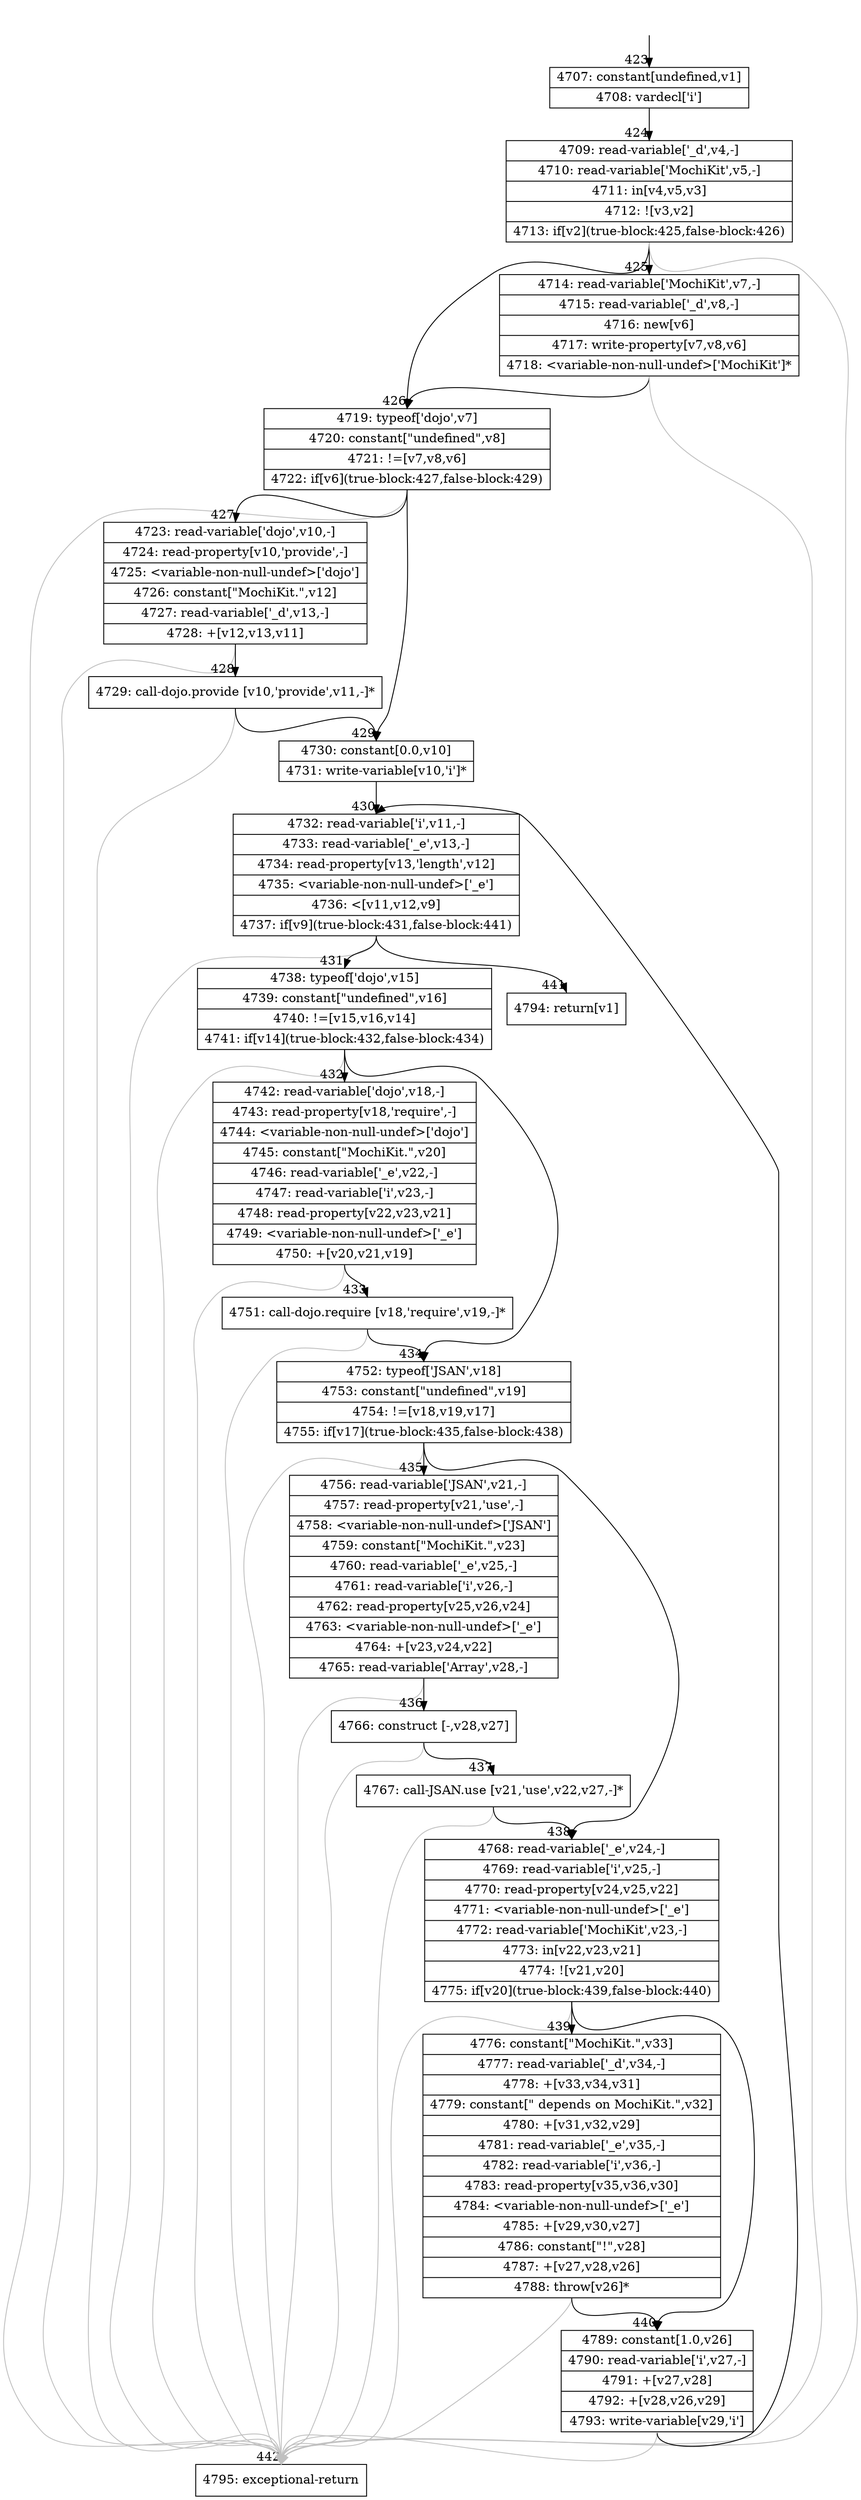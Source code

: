 digraph {
rankdir="TD"
BB_entry8[shape=none,label=""];
BB_entry8 -> BB423 [tailport=s, headport=n, headlabel="    423"]
BB423 [shape=record label="{4707: constant[undefined,v1]|4708: vardecl['i']}" ] 
BB423 -> BB424 [tailport=s, headport=n, headlabel="      424"]
BB424 [shape=record label="{4709: read-variable['_d',v4,-]|4710: read-variable['MochiKit',v5,-]|4711: in[v4,v5,v3]|4712: ![v3,v2]|4713: if[v2](true-block:425,false-block:426)}" ] 
BB424 -> BB425 [tailport=s, headport=n, headlabel="      425"]
BB424 -> BB426 [tailport=s, headport=n, headlabel="      426"]
BB424 -> BB442 [tailport=s, headport=n, color=gray, headlabel="      442"]
BB425 [shape=record label="{4714: read-variable['MochiKit',v7,-]|4715: read-variable['_d',v8,-]|4716: new[v6]|4717: write-property[v7,v8,v6]|4718: \<variable-non-null-undef\>['MochiKit']*}" ] 
BB425 -> BB426 [tailport=s, headport=n]
BB425 -> BB442 [tailport=s, headport=n, color=gray]
BB426 [shape=record label="{4719: typeof['dojo',v7]|4720: constant[\"undefined\",v8]|4721: !=[v7,v8,v6]|4722: if[v6](true-block:427,false-block:429)}" ] 
BB426 -> BB427 [tailport=s, headport=n, headlabel="      427"]
BB426 -> BB429 [tailport=s, headport=n, headlabel="      429"]
BB426 -> BB442 [tailport=s, headport=n, color=gray]
BB427 [shape=record label="{4723: read-variable['dojo',v10,-]|4724: read-property[v10,'provide',-]|4725: \<variable-non-null-undef\>['dojo']|4726: constant[\"MochiKit.\",v12]|4727: read-variable['_d',v13,-]|4728: +[v12,v13,v11]}" ] 
BB427 -> BB428 [tailport=s, headport=n, headlabel="      428"]
BB427 -> BB442 [tailport=s, headport=n, color=gray]
BB428 [shape=record label="{4729: call-dojo.provide [v10,'provide',v11,-]*}" ] 
BB428 -> BB429 [tailport=s, headport=n]
BB428 -> BB442 [tailport=s, headport=n, color=gray]
BB429 [shape=record label="{4730: constant[0.0,v10]|4731: write-variable[v10,'i']*}" ] 
BB429 -> BB430 [tailport=s, headport=n, headlabel="      430"]
BB430 [shape=record label="{4732: read-variable['i',v11,-]|4733: read-variable['_e',v13,-]|4734: read-property[v13,'length',v12]|4735: \<variable-non-null-undef\>['_e']|4736: \<[v11,v12,v9]|4737: if[v9](true-block:431,false-block:441)}" ] 
BB430 -> BB431 [tailport=s, headport=n, headlabel="      431"]
BB430 -> BB441 [tailport=s, headport=n, headlabel="      441"]
BB430 -> BB442 [tailport=s, headport=n, color=gray]
BB431 [shape=record label="{4738: typeof['dojo',v15]|4739: constant[\"undefined\",v16]|4740: !=[v15,v16,v14]|4741: if[v14](true-block:432,false-block:434)}" ] 
BB431 -> BB432 [tailport=s, headport=n, headlabel="      432"]
BB431 -> BB434 [tailport=s, headport=n, headlabel="      434"]
BB431 -> BB442 [tailport=s, headport=n, color=gray]
BB432 [shape=record label="{4742: read-variable['dojo',v18,-]|4743: read-property[v18,'require',-]|4744: \<variable-non-null-undef\>['dojo']|4745: constant[\"MochiKit.\",v20]|4746: read-variable['_e',v22,-]|4747: read-variable['i',v23,-]|4748: read-property[v22,v23,v21]|4749: \<variable-non-null-undef\>['_e']|4750: +[v20,v21,v19]}" ] 
BB432 -> BB433 [tailport=s, headport=n, headlabel="      433"]
BB432 -> BB442 [tailport=s, headport=n, color=gray]
BB433 [shape=record label="{4751: call-dojo.require [v18,'require',v19,-]*}" ] 
BB433 -> BB434 [tailport=s, headport=n]
BB433 -> BB442 [tailport=s, headport=n, color=gray]
BB434 [shape=record label="{4752: typeof['JSAN',v18]|4753: constant[\"undefined\",v19]|4754: !=[v18,v19,v17]|4755: if[v17](true-block:435,false-block:438)}" ] 
BB434 -> BB435 [tailport=s, headport=n, headlabel="      435"]
BB434 -> BB438 [tailport=s, headport=n, headlabel="      438"]
BB434 -> BB442 [tailport=s, headport=n, color=gray]
BB435 [shape=record label="{4756: read-variable['JSAN',v21,-]|4757: read-property[v21,'use',-]|4758: \<variable-non-null-undef\>['JSAN']|4759: constant[\"MochiKit.\",v23]|4760: read-variable['_e',v25,-]|4761: read-variable['i',v26,-]|4762: read-property[v25,v26,v24]|4763: \<variable-non-null-undef\>['_e']|4764: +[v23,v24,v22]|4765: read-variable['Array',v28,-]}" ] 
BB435 -> BB436 [tailport=s, headport=n, headlabel="      436"]
BB435 -> BB442 [tailport=s, headport=n, color=gray]
BB436 [shape=record label="{4766: construct [-,v28,v27]}" ] 
BB436 -> BB437 [tailport=s, headport=n, headlabel="      437"]
BB436 -> BB442 [tailport=s, headport=n, color=gray]
BB437 [shape=record label="{4767: call-JSAN.use [v21,'use',v22,v27,-]*}" ] 
BB437 -> BB438 [tailport=s, headport=n]
BB437 -> BB442 [tailport=s, headport=n, color=gray]
BB438 [shape=record label="{4768: read-variable['_e',v24,-]|4769: read-variable['i',v25,-]|4770: read-property[v24,v25,v22]|4771: \<variable-non-null-undef\>['_e']|4772: read-variable['MochiKit',v23,-]|4773: in[v22,v23,v21]|4774: ![v21,v20]|4775: if[v20](true-block:439,false-block:440)}" ] 
BB438 -> BB439 [tailport=s, headport=n, headlabel="      439"]
BB438 -> BB440 [tailport=s, headport=n, headlabel="      440"]
BB438 -> BB442 [tailport=s, headport=n, color=gray]
BB439 [shape=record label="{4776: constant[\"MochiKit.\",v33]|4777: read-variable['_d',v34,-]|4778: +[v33,v34,v31]|4779: constant[\" depends on MochiKit.\",v32]|4780: +[v31,v32,v29]|4781: read-variable['_e',v35,-]|4782: read-variable['i',v36,-]|4783: read-property[v35,v36,v30]|4784: \<variable-non-null-undef\>['_e']|4785: +[v29,v30,v27]|4786: constant[\"!\",v28]|4787: +[v27,v28,v26]|4788: throw[v26]*}" ] 
BB439 -> BB440 [tailport=s, headport=n]
BB439 -> BB442 [tailport=s, headport=n, color=gray]
BB440 [shape=record label="{4789: constant[1.0,v26]|4790: read-variable['i',v27,-]|4791: +[v27,v28]|4792: +[v28,v26,v29]|4793: write-variable[v29,'i']}" ] 
BB440 -> BB430 [tailport=s, headport=n]
BB440 -> BB442 [tailport=s, headport=n, color=gray]
BB441 [shape=record label="{4794: return[v1]}" ] 
BB442 [shape=record label="{4795: exceptional-return}" ] 
//#$~ 73
}
